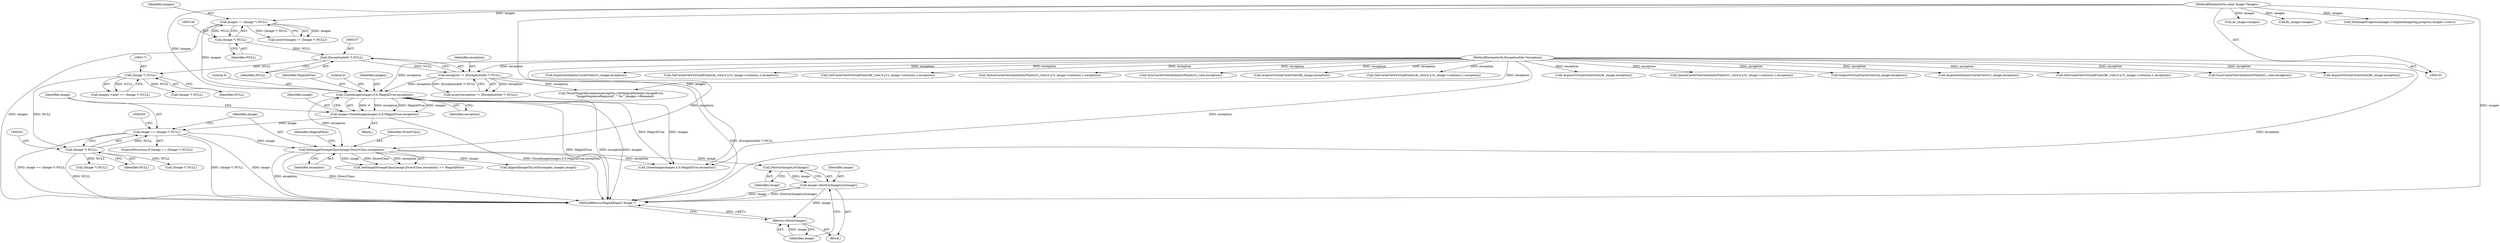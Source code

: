 digraph "0_ImageMagick_d5089971bd792311aaab5cb73460326d7ef7f32d@pointer" {
"1000217" [label="(Call,DestroyImageList(image))"];
"1000209" [label="(Call,SetImageStorageClass(image,DirectClass,exception))"];
"1000198" [label="(Call,image == (Image *) NULL)"];
"1000189" [label="(Call,image=CloneImage(images,0,0,MagickTrue,exception))"];
"1000191" [label="(Call,CloneImage(images,0,0,MagickTrue,exception))"];
"1000127" [label="(Call,images != (Image *) NULL)"];
"1000102" [label="(MethodParameterIn,const Image *images)"];
"1000129" [label="(Call,(Image *) NULL)"];
"1000154" [label="(Call,exception != (ExceptionInfo *) NULL)"];
"1000104" [label="(MethodParameterIn,ExceptionInfo *exception)"];
"1000156" [label="(Call,(ExceptionInfo *) NULL)"];
"1000200" [label="(Call,(Image *) NULL)"];
"1000170" [label="(Call,(Image *) NULL)"];
"1000215" [label="(Call,image=DestroyImageList(image))"];
"1000219" [label="(Return,return(image);)"];
"1000170" [label="(Call,(Image *) NULL)"];
"1000369" [label="(Call,AcquireVirtualCacheView(Ar_image,exception))"];
"1000471" [label="(Call,QueueCacheViewAuthenticPixels(Cr_view,0,y,Cr_image->columns,1,exception))"];
"1000166" [label="(Call,images->next == (Image *) NULL)"];
"1000186" [label="(Call,(Image *) NULL)"];
"1000217" [label="(Call,DestroyImageList(image))"];
"1000213" [label="(Identifier,MagickFalse)"];
"1000279" [label="(Call,Ar_image=images)"];
"1000172" [label="(Identifier,NULL)"];
"1000214" [label="(Block,)"];
"1000219" [label="(Return,return(image);)"];
"1000216" [label="(Identifier,image)"];
"1000104" [label="(MethodParameterIn,ExceptionInfo *exception)"];
"1000193" [label="(Literal,0)"];
"1000374" [label="(Call,AcquireVirtualCacheView(Ai_image,exception))"];
"1000951" [label="(MethodReturn,MagickExport Image *)"];
"1000229" [label="(Call,AppendImageToList(&complex_images,image))"];
"1000204" [label="(Call,(Image *) NULL)"];
"1000394" [label="(Call,AcquireAuthenticCacheView(Ci_image,exception))"];
"1000449" [label="(Call,GetCacheViewVirtualPixels(Br_view,0,y,Cr_image->columns,1,exception))"];
"1000215" [label="(Call,image=DestroyImageList(image))"];
"1000199" [label="(Identifier,image)"];
"1000127" [label="(Call,images != (Image *) NULL)"];
"1000196" [label="(Identifier,exception)"];
"1000212" [label="(Identifier,exception)"];
"1000191" [label="(Call,CloneImage(images,0,0,MagickTrue,exception))"];
"1000189" [label="(Call,image=CloneImage(images,0,0,MagickTrue,exception))"];
"1000235" [label="(Call,CloneImage(images,0,0,MagickTrue,exception))"];
"1000209" [label="(Call,SetImageStorageClass(image,DirectClass,exception))"];
"1000131" [label="(Identifier,NULL)"];
"1000198" [label="(Call,image == (Image *) NULL)"];
"1000200" [label="(Call,(Image *) NULL)"];
"1000195" [label="(Identifier,MagickTrue)"];
"1000287" [label="(Call,Br_image=images)"];
"1000882" [label="(Call,SyncCacheViewAuthenticPixels(Cr_view,exception))"];
"1000220" [label="(Identifier,image)"];
"1000156" [label="(Call,(ExceptionInfo *) NULL)"];
"1000194" [label="(Literal,0)"];
"1000128" [label="(Identifier,images)"];
"1000208" [label="(Call,SetImageStorageClass(image,DirectClass,exception) == MagickFalse)"];
"1000176" [label="(Call,ThrowMagickException(exception,GetMagickModule(),ImageError,\n        \"ImageSequenceRequired\",\"`%s'\",images->filename))"];
"1000192" [label="(Identifier,images)"];
"1000903" [label="(Call,SetImageProgress(images,ComplexImageTag,progress,images->rows))"];
"1000379" [label="(Call,AcquireVirtualCacheView(Br_image,exception))"];
"1000389" [label="(Call,AcquireAuthenticCacheView(Cr_image,exception))"];
"1000427" [label="(Call,GetCacheViewVirtualPixels(Ar_view,0,y,Cr_image->columns,1,exception))"];
"1000460" [label="(Call,GetCacheViewVirtualPixels(Bi_view,0,y,Cr_image->columns,1,exception))"];
"1000158" [label="(Identifier,NULL)"];
"1000244" [label="(Call,(Image *) NULL)"];
"1000197" [label="(ControlStructure,if (image == (Image *) NULL))"];
"1000202" [label="(Identifier,NULL)"];
"1000153" [label="(Call,assert(exception != (ExceptionInfo *) NULL))"];
"1000482" [label="(Call,QueueCacheViewAuthenticPixels(Ci_view,0,y,Ci_image->columns,1,exception))"];
"1000218" [label="(Identifier,image)"];
"1000190" [label="(Identifier,image)"];
"1000129" [label="(Call,(Image *) NULL)"];
"1000155" [label="(Identifier,exception)"];
"1000873" [label="(Call,SyncCacheViewAuthenticPixels(Ci_view,exception))"];
"1000210" [label="(Identifier,image)"];
"1000126" [label="(Call,assert(images != (Image *) NULL))"];
"1000384" [label="(Call,AcquireVirtualCacheView(Bi_image,exception))"];
"1000105" [label="(Block,)"];
"1000438" [label="(Call,GetCacheViewVirtualPixels(Ai_view,0,y,Cr_image->columns,1,exception))"];
"1000154" [label="(Call,exception != (ExceptionInfo *) NULL)"];
"1000211" [label="(Identifier,DirectClass)"];
"1000102" [label="(MethodParameterIn,const Image *images)"];
"1000217" -> "1000215"  [label="AST: "];
"1000217" -> "1000218"  [label="CFG: "];
"1000218" -> "1000217"  [label="AST: "];
"1000215" -> "1000217"  [label="CFG: "];
"1000217" -> "1000215"  [label="DDG: image"];
"1000209" -> "1000217"  [label="DDG: image"];
"1000209" -> "1000208"  [label="AST: "];
"1000209" -> "1000212"  [label="CFG: "];
"1000210" -> "1000209"  [label="AST: "];
"1000211" -> "1000209"  [label="AST: "];
"1000212" -> "1000209"  [label="AST: "];
"1000213" -> "1000209"  [label="CFG: "];
"1000209" -> "1000951"  [label="DDG: exception"];
"1000209" -> "1000951"  [label="DDG: DirectClass"];
"1000209" -> "1000208"  [label="DDG: image"];
"1000209" -> "1000208"  [label="DDG: DirectClass"];
"1000209" -> "1000208"  [label="DDG: exception"];
"1000198" -> "1000209"  [label="DDG: image"];
"1000191" -> "1000209"  [label="DDG: exception"];
"1000104" -> "1000209"  [label="DDG: exception"];
"1000209" -> "1000229"  [label="DDG: image"];
"1000209" -> "1000235"  [label="DDG: exception"];
"1000198" -> "1000197"  [label="AST: "];
"1000198" -> "1000200"  [label="CFG: "];
"1000199" -> "1000198"  [label="AST: "];
"1000200" -> "1000198"  [label="AST: "];
"1000205" -> "1000198"  [label="CFG: "];
"1000210" -> "1000198"  [label="CFG: "];
"1000198" -> "1000951"  [label="DDG: (Image *) NULL"];
"1000198" -> "1000951"  [label="DDG: image"];
"1000198" -> "1000951"  [label="DDG: image == (Image *) NULL"];
"1000189" -> "1000198"  [label="DDG: image"];
"1000200" -> "1000198"  [label="DDG: NULL"];
"1000189" -> "1000105"  [label="AST: "];
"1000189" -> "1000191"  [label="CFG: "];
"1000190" -> "1000189"  [label="AST: "];
"1000191" -> "1000189"  [label="AST: "];
"1000199" -> "1000189"  [label="CFG: "];
"1000189" -> "1000951"  [label="DDG: CloneImage(images,0,0,MagickTrue,exception)"];
"1000191" -> "1000189"  [label="DDG: 0"];
"1000191" -> "1000189"  [label="DDG: exception"];
"1000191" -> "1000189"  [label="DDG: MagickTrue"];
"1000191" -> "1000189"  [label="DDG: images"];
"1000191" -> "1000196"  [label="CFG: "];
"1000192" -> "1000191"  [label="AST: "];
"1000193" -> "1000191"  [label="AST: "];
"1000194" -> "1000191"  [label="AST: "];
"1000195" -> "1000191"  [label="AST: "];
"1000196" -> "1000191"  [label="AST: "];
"1000191" -> "1000951"  [label="DDG: MagickTrue"];
"1000191" -> "1000951"  [label="DDG: exception"];
"1000191" -> "1000951"  [label="DDG: images"];
"1000127" -> "1000191"  [label="DDG: images"];
"1000102" -> "1000191"  [label="DDG: images"];
"1000154" -> "1000191"  [label="DDG: exception"];
"1000104" -> "1000191"  [label="DDG: exception"];
"1000191" -> "1000235"  [label="DDG: images"];
"1000191" -> "1000235"  [label="DDG: MagickTrue"];
"1000127" -> "1000126"  [label="AST: "];
"1000127" -> "1000129"  [label="CFG: "];
"1000128" -> "1000127"  [label="AST: "];
"1000129" -> "1000127"  [label="AST: "];
"1000126" -> "1000127"  [label="CFG: "];
"1000127" -> "1000951"  [label="DDG: images"];
"1000127" -> "1000126"  [label="DDG: images"];
"1000127" -> "1000126"  [label="DDG: (Image *) NULL"];
"1000102" -> "1000127"  [label="DDG: images"];
"1000129" -> "1000127"  [label="DDG: NULL"];
"1000102" -> "1000101"  [label="AST: "];
"1000102" -> "1000951"  [label="DDG: images"];
"1000102" -> "1000235"  [label="DDG: images"];
"1000102" -> "1000279"  [label="DDG: images"];
"1000102" -> "1000287"  [label="DDG: images"];
"1000102" -> "1000903"  [label="DDG: images"];
"1000129" -> "1000131"  [label="CFG: "];
"1000130" -> "1000129"  [label="AST: "];
"1000131" -> "1000129"  [label="AST: "];
"1000129" -> "1000156"  [label="DDG: NULL"];
"1000154" -> "1000153"  [label="AST: "];
"1000154" -> "1000156"  [label="CFG: "];
"1000155" -> "1000154"  [label="AST: "];
"1000156" -> "1000154"  [label="AST: "];
"1000153" -> "1000154"  [label="CFG: "];
"1000154" -> "1000951"  [label="DDG: (ExceptionInfo *) NULL"];
"1000154" -> "1000153"  [label="DDG: exception"];
"1000154" -> "1000153"  [label="DDG: (ExceptionInfo *) NULL"];
"1000104" -> "1000154"  [label="DDG: exception"];
"1000156" -> "1000154"  [label="DDG: NULL"];
"1000154" -> "1000176"  [label="DDG: exception"];
"1000104" -> "1000101"  [label="AST: "];
"1000104" -> "1000951"  [label="DDG: exception"];
"1000104" -> "1000176"  [label="DDG: exception"];
"1000104" -> "1000235"  [label="DDG: exception"];
"1000104" -> "1000369"  [label="DDG: exception"];
"1000104" -> "1000374"  [label="DDG: exception"];
"1000104" -> "1000379"  [label="DDG: exception"];
"1000104" -> "1000384"  [label="DDG: exception"];
"1000104" -> "1000389"  [label="DDG: exception"];
"1000104" -> "1000394"  [label="DDG: exception"];
"1000104" -> "1000427"  [label="DDG: exception"];
"1000104" -> "1000438"  [label="DDG: exception"];
"1000104" -> "1000449"  [label="DDG: exception"];
"1000104" -> "1000460"  [label="DDG: exception"];
"1000104" -> "1000471"  [label="DDG: exception"];
"1000104" -> "1000482"  [label="DDG: exception"];
"1000104" -> "1000873"  [label="DDG: exception"];
"1000104" -> "1000882"  [label="DDG: exception"];
"1000156" -> "1000158"  [label="CFG: "];
"1000157" -> "1000156"  [label="AST: "];
"1000158" -> "1000156"  [label="AST: "];
"1000156" -> "1000170"  [label="DDG: NULL"];
"1000200" -> "1000202"  [label="CFG: "];
"1000201" -> "1000200"  [label="AST: "];
"1000202" -> "1000200"  [label="AST: "];
"1000200" -> "1000951"  [label="DDG: NULL"];
"1000170" -> "1000200"  [label="DDG: NULL"];
"1000200" -> "1000204"  [label="DDG: NULL"];
"1000200" -> "1000244"  [label="DDG: NULL"];
"1000170" -> "1000166"  [label="AST: "];
"1000170" -> "1000172"  [label="CFG: "];
"1000171" -> "1000170"  [label="AST: "];
"1000172" -> "1000170"  [label="AST: "];
"1000166" -> "1000170"  [label="CFG: "];
"1000170" -> "1000166"  [label="DDG: NULL"];
"1000170" -> "1000186"  [label="DDG: NULL"];
"1000215" -> "1000214"  [label="AST: "];
"1000216" -> "1000215"  [label="AST: "];
"1000220" -> "1000215"  [label="CFG: "];
"1000215" -> "1000951"  [label="DDG: image"];
"1000215" -> "1000951"  [label="DDG: DestroyImageList(image)"];
"1000215" -> "1000219"  [label="DDG: image"];
"1000219" -> "1000214"  [label="AST: "];
"1000219" -> "1000220"  [label="CFG: "];
"1000220" -> "1000219"  [label="AST: "];
"1000951" -> "1000219"  [label="CFG: "];
"1000219" -> "1000951"  [label="DDG: <RET>"];
"1000220" -> "1000219"  [label="DDG: image"];
}

